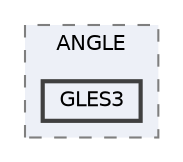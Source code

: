 digraph "C:/Users/HP/Documents/GitHub/Minero-Game/Classes/lib/RaylibErosionStandalone-main/raylib/src/external/ANGLE/GLES3"
{
 // LATEX_PDF_SIZE
  bgcolor="transparent";
  edge [fontname=Helvetica,fontsize=10,labelfontname=Helvetica,labelfontsize=10];
  node [fontname=Helvetica,fontsize=10,shape=box,height=0.2,width=0.4];
  compound=true
  subgraph clusterdir_12ae109e27c790e44ca6605f65bc0926 {
    graph [ bgcolor="#edf0f7", pencolor="grey50", label="ANGLE", fontname=Helvetica,fontsize=10 style="filled,dashed", URL="dir_12ae109e27c790e44ca6605f65bc0926.html",tooltip=""]
  dir_495342fd4bf17d8dbab05218a0c28752 [label="GLES3", fillcolor="#edf0f7", color="grey25", style="filled,bold", URL="dir_495342fd4bf17d8dbab05218a0c28752.html",tooltip=""];
  }
}

